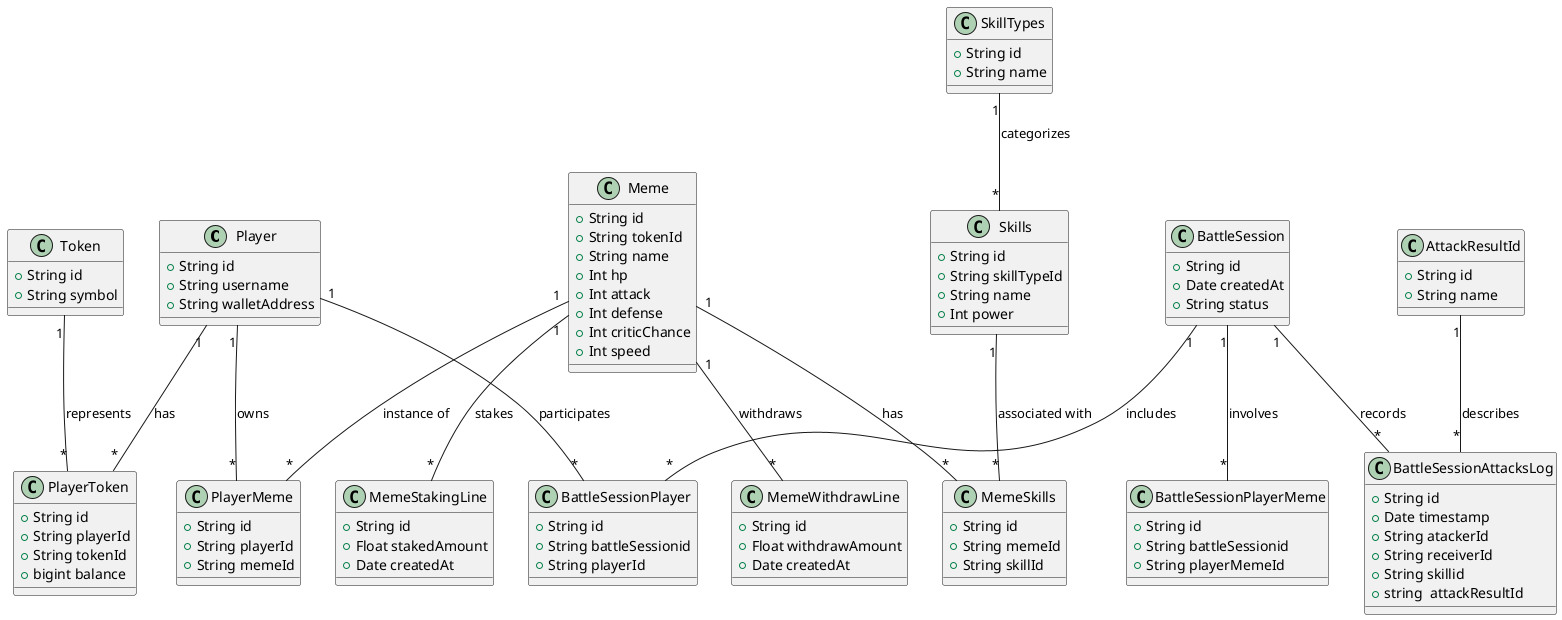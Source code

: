 @startuml Class diagram

class Player {
  +String id
  +String username
  +String walletAddress
}

class Token {
  +String id
  +String symbol
}

class Meme {
  +String id
  +String tokenId
  +String name
  +Int hp
  +Int attack
  +Int defense
  +Int criticChance
  +Int speed
}

class PlayerToken {
  +String id
  +String playerId
  +String tokenId
  +bigint balance
}

class PlayerMeme {
  +String id
  +String playerId
  +String memeId
}

class Skills {
  +String id
  +String skillTypeId
  +String name
  +Int power 
}

class SkillTypes {
  +String id
  +String name
}

class MemeSkills {
  +String id
  +String memeId
  +String skillId
}

class AttackResultId {
  +String id
  +String name
}


class BattleSession {
  +String id
  +Date createdAt
  +String status
}

class BattleSessionPlayer {
  +String id
  +String battleSessionid
  +String playerId
}

class BattleSessionPlayerMeme {
   +String id
  +String battleSessionid
  +String playerMemeId
}

class BattleSessionAttacksLog {
  +String id
  +Date timestamp
  +String atackerId
  +String receiverId
  +String skillid
  +string  attackResultId
}

class MemeStakingLine {
  +String id
  +Float stakedAmount
  +Date createdAt
}

class MemeWithdrawLine {
  +String id
  +Float withdrawAmount
  +Date createdAt
}

    Player "1" -- "*" PlayerToken : has
    Player "1" -- "*" PlayerMeme : owns
    Player "1" -- "*" BattleSessionPlayer : participates
    Token "1" -- "*" PlayerToken : represents
    Meme "1" -- "*" PlayerMeme : instance of
    Meme "1" -- "*" MemeSkills : has
    Skills "1" -- "*" MemeSkills : associated with
    SkillTypes "1" -- "*" Skills : categorizes
    BattleSession "1" -- "*" BattleSessionPlayer : includes
    BattleSession "1" -- "*" BattleSessionPlayerMeme : involves
    BattleSession "1" -- "*" BattleSessionAttacksLog : records
    AttackResultId "1" -- "*" BattleSessionAttacksLog : describes
    Meme "1" -- "*" MemeStakingLine : stakes
    Meme "1" -- "*" MemeWithdrawLine : withdraws
